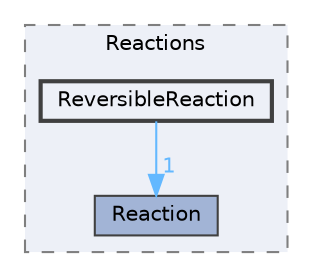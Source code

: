 digraph "src/thermophysicalModels/specie/reaction/Reactions/ReversibleReaction"
{
 // LATEX_PDF_SIZE
  bgcolor="transparent";
  edge [fontname=Helvetica,fontsize=10,labelfontname=Helvetica,labelfontsize=10];
  node [fontname=Helvetica,fontsize=10,shape=box,height=0.2,width=0.4];
  compound=true
  subgraph clusterdir_6df6717126315845253e3389d84631ef {
    graph [ bgcolor="#edf0f7", pencolor="grey50", label="Reactions", fontname=Helvetica,fontsize=10 style="filled,dashed", URL="dir_6df6717126315845253e3389d84631ef.html",tooltip=""]
  dir_b7c4cf0a4d4427609627ff77ee1a173b [label="Reaction", fillcolor="#a2b4d6", color="grey25", style="filled", URL="dir_b7c4cf0a4d4427609627ff77ee1a173b.html",tooltip=""];
  dir_d6409e101b0001ee317bdc289ca5a7b3 [label="ReversibleReaction", fillcolor="#edf0f7", color="grey25", style="filled,bold", URL="dir_d6409e101b0001ee317bdc289ca5a7b3.html",tooltip=""];
  }
  dir_d6409e101b0001ee317bdc289ca5a7b3->dir_b7c4cf0a4d4427609627ff77ee1a173b [headlabel="1", labeldistance=1.5 headhref="dir_003334_003234.html" href="dir_003334_003234.html" color="steelblue1" fontcolor="steelblue1"];
}

